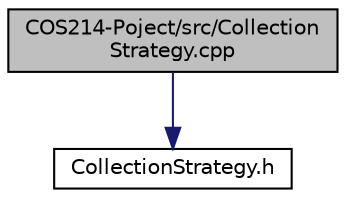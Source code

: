 digraph "COS214-Poject/src/CollectionStrategy.cpp"
{
 // LATEX_PDF_SIZE
  edge [fontname="Helvetica",fontsize="10",labelfontname="Helvetica",labelfontsize="10"];
  node [fontname="Helvetica",fontsize="10",shape=record];
  Node1 [label="COS214-Poject/src/Collection\lStrategy.cpp",height=0.2,width=0.4,color="black", fillcolor="grey75", style="filled", fontcolor="black",tooltip="Implementation file for the CollectionStrategy class."];
  Node1 -> Node2 [color="midnightblue",fontsize="10",style="solid",fontname="Helvetica"];
  Node2 [label="CollectionStrategy.h",height=0.2,width=0.4,color="black", fillcolor="white", style="filled",URL="$CollectionStrategy_8h.html",tooltip=" "];
}
